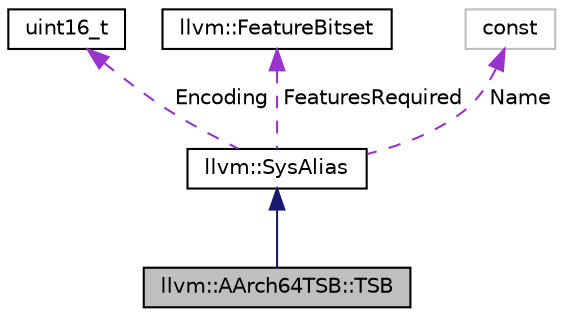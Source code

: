 digraph "llvm::AArch64TSB::TSB"
{
 // LATEX_PDF_SIZE
  bgcolor="transparent";
  edge [fontname="Helvetica",fontsize="10",labelfontname="Helvetica",labelfontsize="10"];
  node [fontname="Helvetica",fontsize="10",shape=record];
  Node1 [label="llvm::AArch64TSB::TSB",height=0.2,width=0.4,color="black", fillcolor="grey75", style="filled", fontcolor="black",tooltip=" "];
  Node2 -> Node1 [dir="back",color="midnightblue",fontsize="10",style="solid",fontname="Helvetica"];
  Node2 [label="llvm::SysAlias",height=0.2,width=0.4,color="black",URL="$structllvm_1_1SysAlias.html",tooltip=" "];
  Node3 -> Node2 [dir="back",color="darkorchid3",fontsize="10",style="dashed",label=" Encoding" ,fontname="Helvetica"];
  Node3 [label="uint16_t",height=0.2,width=0.4,color="black",URL="$classuint16__t.html",tooltip=" "];
  Node4 -> Node2 [dir="back",color="darkorchid3",fontsize="10",style="dashed",label=" FeaturesRequired" ,fontname="Helvetica"];
  Node4 [label="llvm::FeatureBitset",height=0.2,width=0.4,color="black",URL="$classllvm_1_1FeatureBitset.html",tooltip="Container class for subtarget features."];
  Node5 -> Node2 [dir="back",color="darkorchid3",fontsize="10",style="dashed",label=" Name" ,fontname="Helvetica"];
  Node5 [label="const",height=0.2,width=0.4,color="grey75",tooltip=" "];
}
